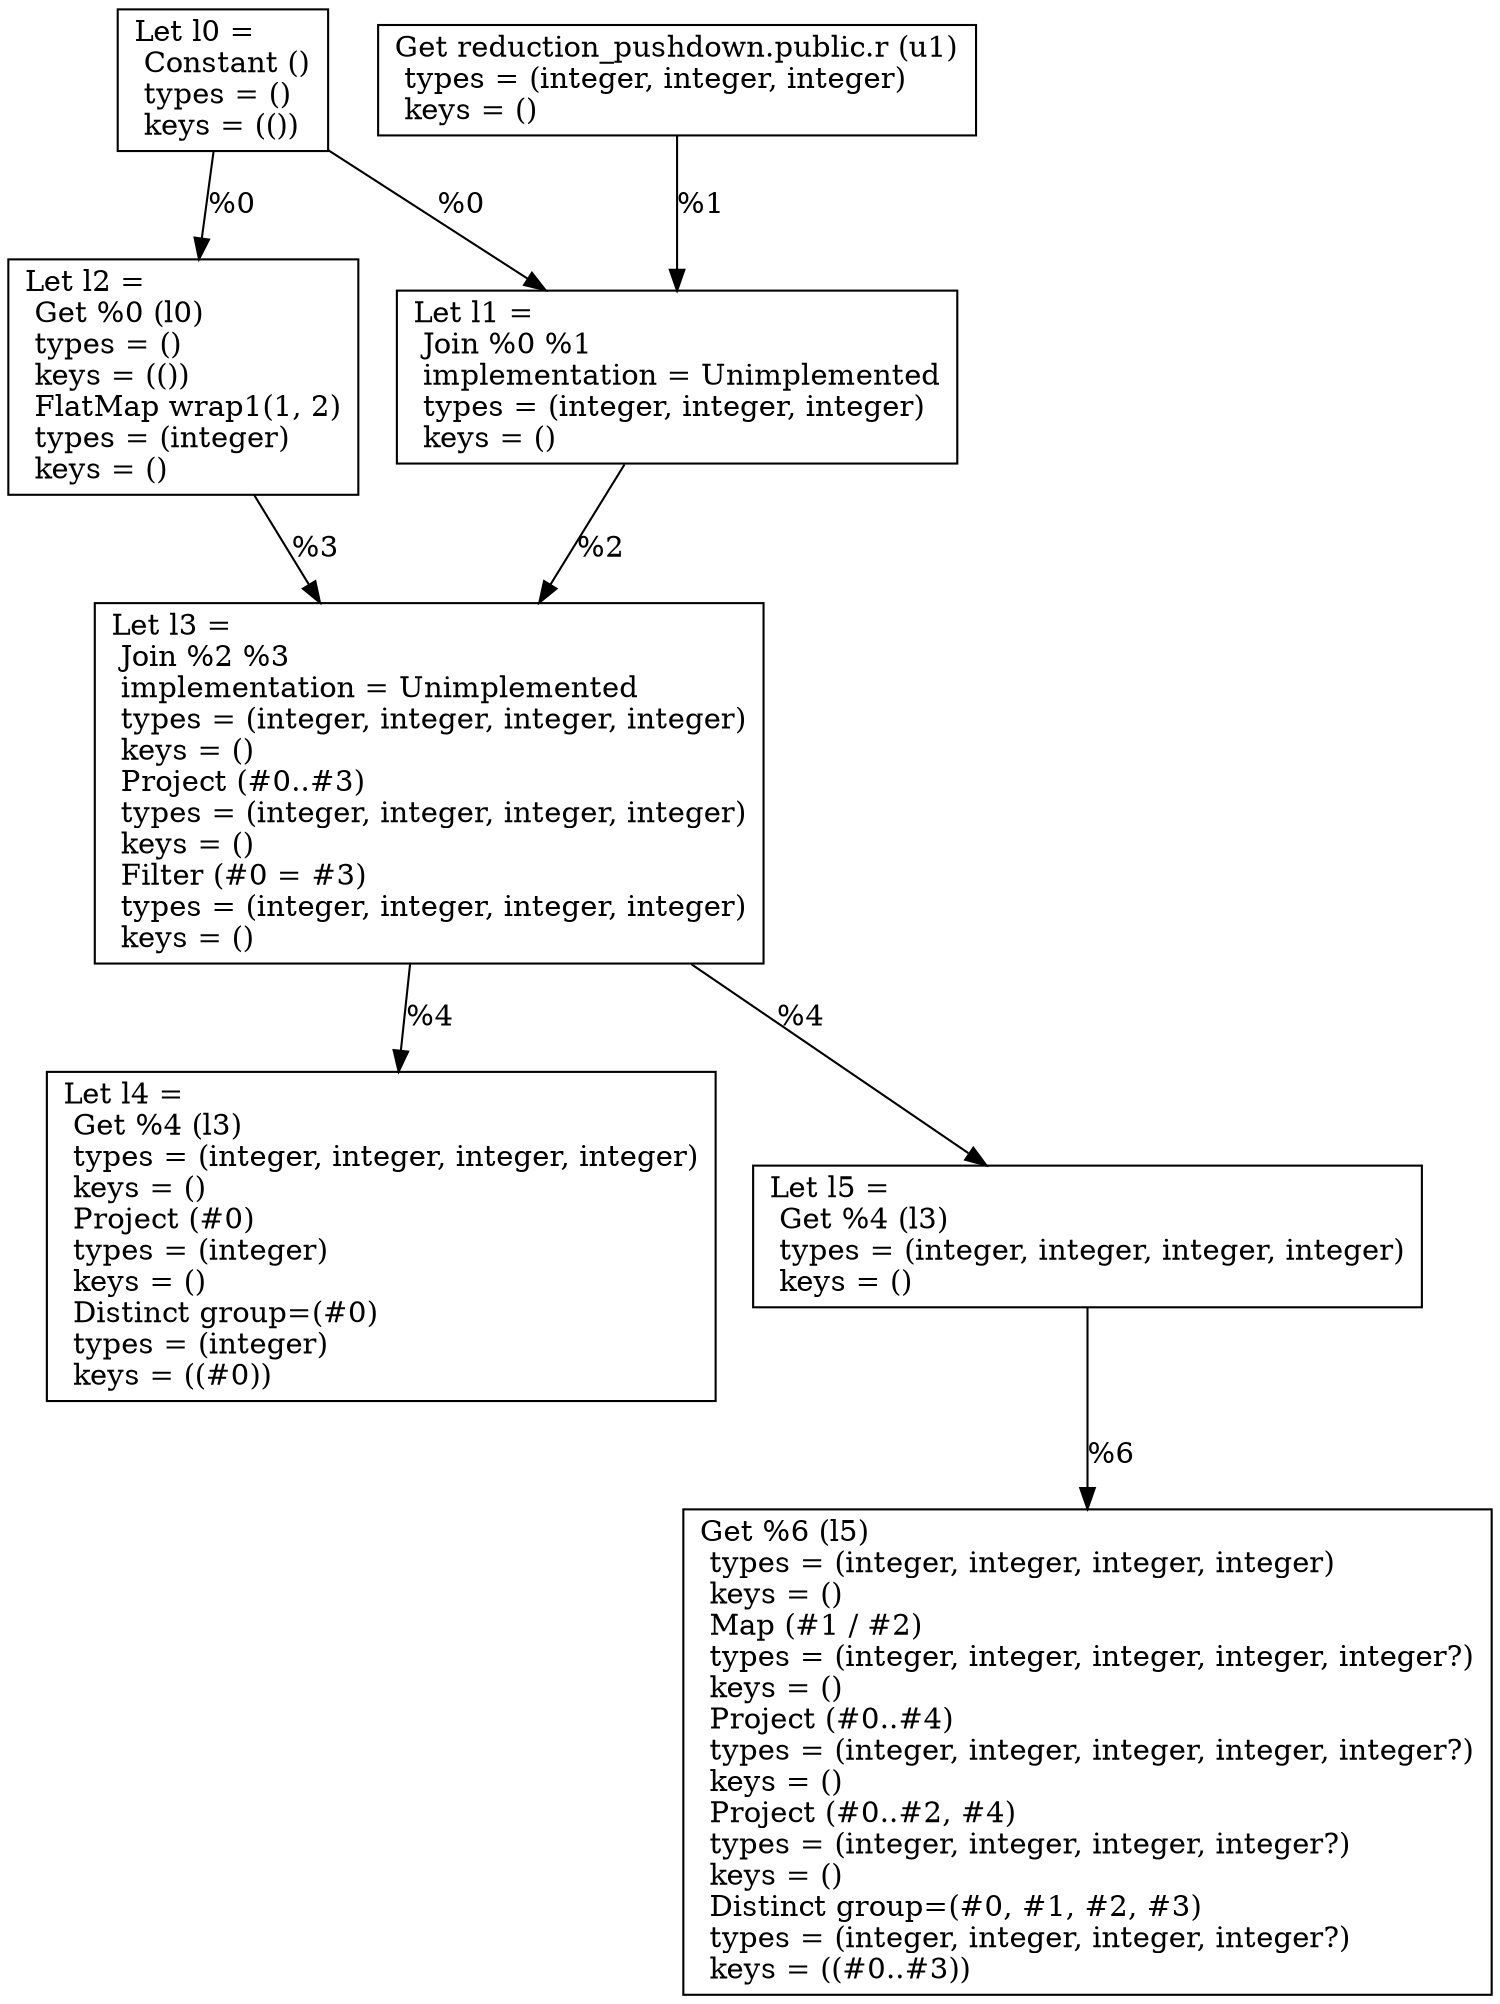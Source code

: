 digraph G {
    node0 [shape = record, label="Let l0 =\l Constant ()\l  types = ()\l  keys = (())\l"]
    node1 [shape = record, label=" Get reduction_pushdown.public.r (u1)\l  types = (integer, integer, integer)\l  keys = ()\l"]
    node2 [shape = record, label="Let l1 =\l Join %0 %1\l  implementation = Unimplemented\l  types = (integer, integer, integer)\l  keys = ()\l"]
    node3 [shape = record, label="Let l2 =\l Get %0 (l0)\l  types = ()\l  keys = (())\l FlatMap wrap1(1, 2)\l  types = (integer)\l  keys = ()\l"]
    node4 [shape = record, label="Let l3 =\l Join %2 %3\l  implementation = Unimplemented\l  types = (integer, integer, integer, integer)\l  keys = ()\l Project (#0..#3)\l  types = (integer, integer, integer, integer)\l  keys = ()\l Filter (#0 = #3)\l  types = (integer, integer, integer, integer)\l  keys = ()\l"]
    node5 [shape = record, label="Let l4 =\l Get %4 (l3)\l  types = (integer, integer, integer, integer)\l  keys = ()\l Project (#0)\l  types = (integer)\l  keys = ()\l Distinct group=(#0)\l  types = (integer)\l  keys = ((#0))\l"]
    node6 [shape = record, label="Let l5 =\l Get %4 (l3)\l  types = (integer, integer, integer, integer)\l  keys = ()\l"]
    node7 [shape = record, label=" Get %6 (l5)\l  types = (integer, integer, integer, integer)\l  keys = ()\l Map (#1 / #2)\l  types = (integer, integer, integer, integer, integer?)\l  keys = ()\l Project (#0..#4)\l  types = (integer, integer, integer, integer, integer?)\l  keys = ()\l Project (#0..#2, #4)\l  types = (integer, integer, integer, integer?)\l  keys = ()\l Distinct group=(#0, #1, #2, #3)\l  types = (integer, integer, integer, integer?)\l  keys = ((#0..#3))\l"]
    node6 -> node7 [label = "%6\l"]
    node4 -> node5 [label = "%4\l"]
    node0 -> node2 [label = "%0\l"]
    node3 -> node4 [label = "%3\l"]
    node1 -> node2 [label = "%1\l"]
    node0 -> node3 [label = "%0\l"]
    node4 -> node6 [label = "%4\l"]
    node2 -> node4 [label = "%2\l"]
}

